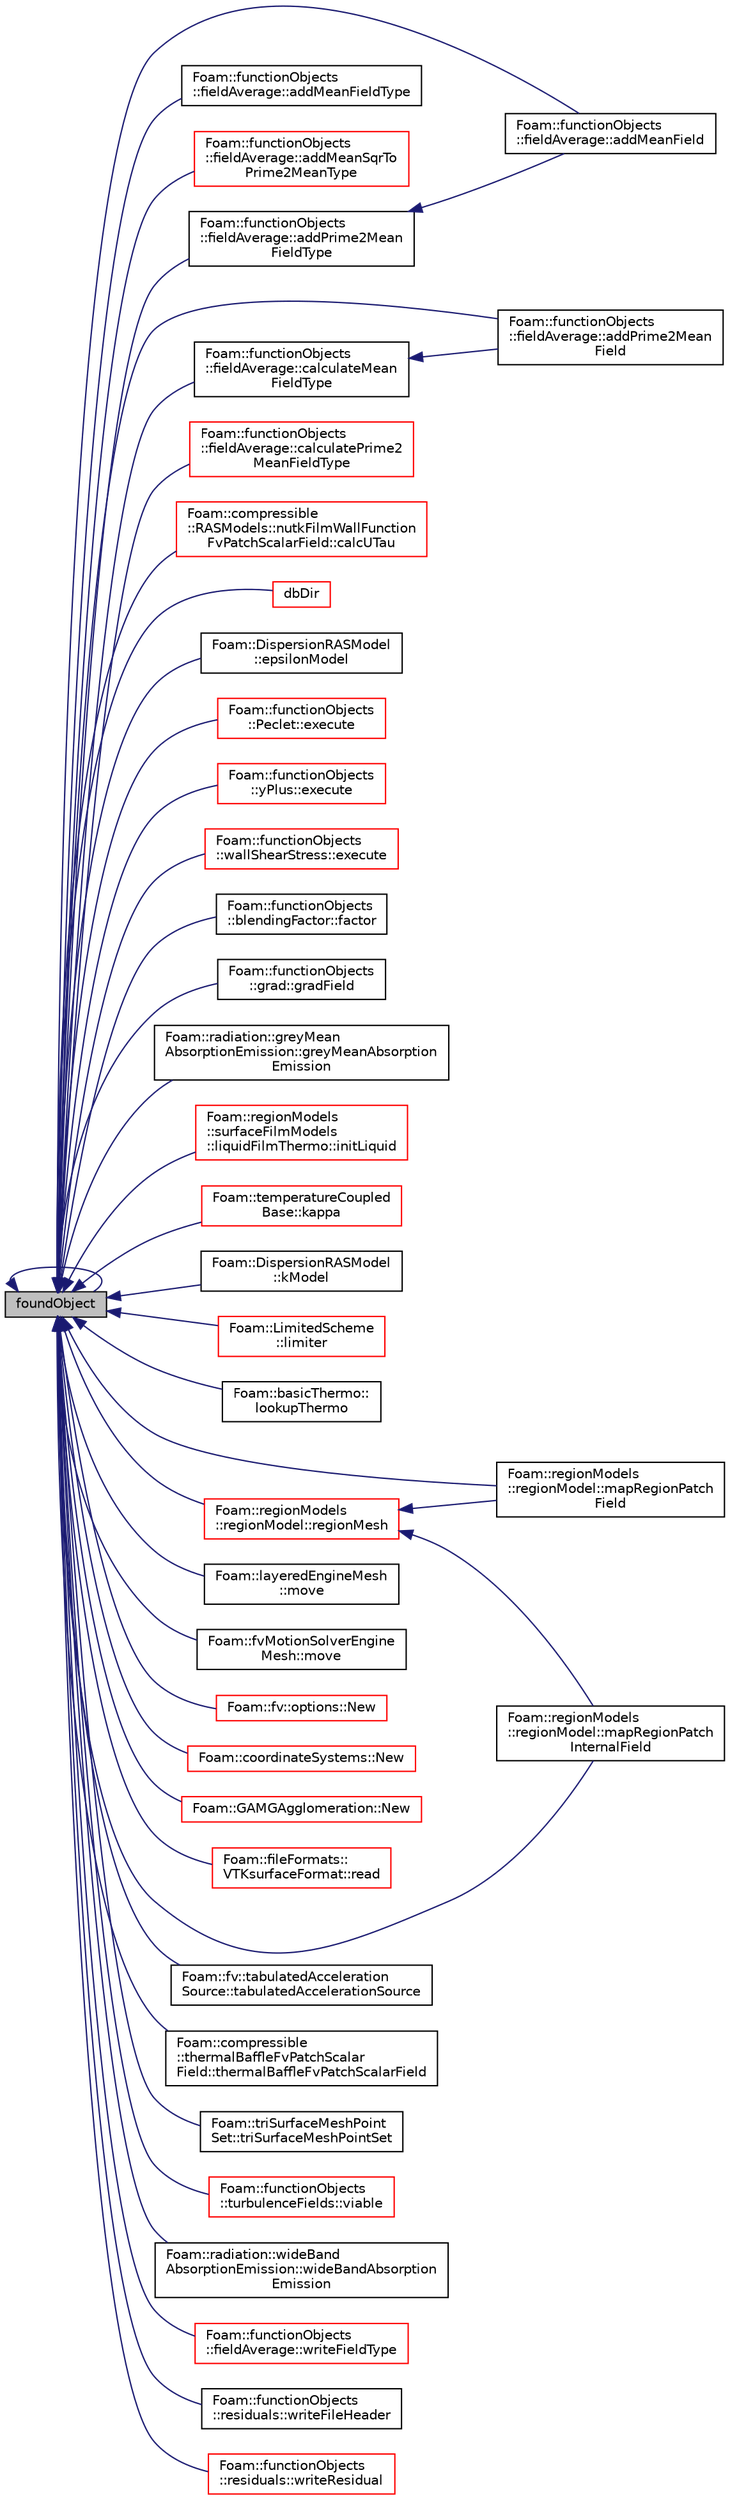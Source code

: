 digraph "foundObject"
{
  bgcolor="transparent";
  edge [fontname="Helvetica",fontsize="10",labelfontname="Helvetica",labelfontsize="10"];
  node [fontname="Helvetica",fontsize="10",shape=record];
  rankdir="LR";
  Node1 [label="foundObject",height=0.2,width=0.4,color="black", fillcolor="grey75", style="filled", fontcolor="black"];
  Node1 -> Node2 [dir="back",color="midnightblue",fontsize="10",style="solid",fontname="Helvetica"];
  Node2 [label="Foam::functionObjects\l::fieldAverage::addMeanField",height=0.2,width=0.4,color="black",URL="$a00767.html#a7aea602783fe239eac2791489803b8b2",tooltip="Add mean average field to database. "];
  Node1 -> Node3 [dir="back",color="midnightblue",fontsize="10",style="solid",fontname="Helvetica"];
  Node3 [label="Foam::functionObjects\l::fieldAverage::addMeanFieldType",height=0.2,width=0.4,color="black",URL="$a00767.html#a140b27a8c2c2614e6678331067fd99c5",tooltip="Add mean average field to database. "];
  Node1 -> Node4 [dir="back",color="midnightblue",fontsize="10",style="solid",fontname="Helvetica"];
  Node4 [label="Foam::functionObjects\l::fieldAverage::addMeanSqrTo\lPrime2MeanType",height=0.2,width=0.4,color="red",URL="$a00767.html#ad2e72d38fd7ceaec6f47bdac243f3d6c",tooltip="Add mean-squared field value to prime-squared mean field. "];
  Node1 -> Node5 [dir="back",color="midnightblue",fontsize="10",style="solid",fontname="Helvetica"];
  Node5 [label="Foam::functionObjects\l::fieldAverage::addPrime2Mean\lField",height=0.2,width=0.4,color="black",URL="$a00767.html#a699ee6006a7669ad9a6760cea6453ea2",tooltip="Add prime-squared average field to database. "];
  Node1 -> Node6 [dir="back",color="midnightblue",fontsize="10",style="solid",fontname="Helvetica"];
  Node6 [label="Foam::functionObjects\l::fieldAverage::addPrime2Mean\lFieldType",height=0.2,width=0.4,color="black",URL="$a00767.html#af5e8eb21891c5b591fa554abb0d898d4",tooltip="Add prime-squared average field to database. "];
  Node6 -> Node2 [dir="back",color="midnightblue",fontsize="10",style="solid",fontname="Helvetica"];
  Node1 -> Node7 [dir="back",color="midnightblue",fontsize="10",style="solid",fontname="Helvetica"];
  Node7 [label="Foam::functionObjects\l::fieldAverage::calculateMean\lFieldType",height=0.2,width=0.4,color="black",URL="$a00767.html#a92df76317f7ba2346bb8459bcfa14ce3",tooltip="Calculate mean average fields. "];
  Node7 -> Node5 [dir="back",color="midnightblue",fontsize="10",style="solid",fontname="Helvetica"];
  Node1 -> Node8 [dir="back",color="midnightblue",fontsize="10",style="solid",fontname="Helvetica"];
  Node8 [label="Foam::functionObjects\l::fieldAverage::calculatePrime2\lMeanFieldType",height=0.2,width=0.4,color="red",URL="$a00767.html#a7fbea4e6e215e5fa4a973dae73f125f8",tooltip="Calculate prime-squared average fields. "];
  Node1 -> Node9 [dir="back",color="midnightblue",fontsize="10",style="solid",fontname="Helvetica"];
  Node9 [label="Foam::compressible\l::RASModels::nutkFilmWallFunction\lFvPatchScalarField::calcUTau",height=0.2,width=0.4,color="red",URL="$a01714.html#a1531610b3f6b7efe703bfbecd07f0b66",tooltip="Calculate the friction velocity. "];
  Node1 -> Node10 [dir="back",color="midnightblue",fontsize="10",style="solid",fontname="Helvetica"];
  Node10 [label="dbDir",height=0.2,width=0.4,color="red",URL="$a01727.html#a67b30e5633d486ff299537406b0ca471",tooltip="Local directory path of this objectRegistry relative to the time. "];
  Node1 -> Node11 [dir="back",color="midnightblue",fontsize="10",style="solid",fontname="Helvetica"];
  Node11 [label="Foam::DispersionRASModel\l::epsilonModel",height=0.2,width=0.4,color="black",URL="$a00553.html#a566f5bfa1c607e2cd3af43281420f51b",tooltip="Return the epsilon field from the turbulence model. "];
  Node1 -> Node12 [dir="back",color="midnightblue",fontsize="10",style="solid",fontname="Helvetica"];
  Node12 [label="Foam::functionObjects\l::Peclet::execute",height=0.2,width=0.4,color="red",URL="$a01865.html#a61af3e60b94ae3e748f6fbac1e794af7",tooltip="Execute, currently does nothing. "];
  Node1 -> Node13 [dir="back",color="midnightblue",fontsize="10",style="solid",fontname="Helvetica"];
  Node13 [label="Foam::functionObjects\l::yPlus::execute",height=0.2,width=0.4,color="red",URL="$a02988.html#a61af3e60b94ae3e748f6fbac1e794af7",tooltip="Execute, currently does nothing. "];
  Node1 -> Node14 [dir="back",color="midnightblue",fontsize="10",style="solid",fontname="Helvetica"];
  Node14 [label="Foam::functionObjects\l::wallShearStress::execute",height=0.2,width=0.4,color="red",URL="$a02948.html#a61af3e60b94ae3e748f6fbac1e794af7",tooltip="Execute, currently does nothing. "];
  Node1 -> Node15 [dir="back",color="midnightblue",fontsize="10",style="solid",fontname="Helvetica"];
  Node15 [label="Foam::functionObjects\l::blendingFactor::factor",height=0.2,width=0.4,color="black",URL="$a00139.html#a7efa0a50911fc0d9fa25db037eb1c89f"];
  Node1 -> Node1 [dir="back",color="midnightblue",fontsize="10",style="solid",fontname="Helvetica"];
  Node1 -> Node16 [dir="back",color="midnightblue",fontsize="10",style="solid",fontname="Helvetica"];
  Node16 [label="Foam::functionObjects\l::grad::gradField",height=0.2,width=0.4,color="black",URL="$a00950.html#a397d17bee4df766f50fdde65a9c78a32"];
  Node1 -> Node17 [dir="back",color="midnightblue",fontsize="10",style="solid",fontname="Helvetica"];
  Node17 [label="Foam::radiation::greyMean\lAbsorptionEmission::greyMeanAbsorption\lEmission",height=0.2,width=0.4,color="black",URL="$a00969.html#ad643de09226fcf7b5a018ccf895f8177",tooltip="Construct from components. "];
  Node1 -> Node18 [dir="back",color="midnightblue",fontsize="10",style="solid",fontname="Helvetica"];
  Node18 [label="Foam::regionModels\l::surfaceFilmModels\l::liquidFilmThermo::initLiquid",height=0.2,width=0.4,color="red",URL="$a01385.html#a5673e50c4f933c26fce60fdc3fb74323",tooltip="Initialise the liquid pointer. "];
  Node1 -> Node19 [dir="back",color="midnightblue",fontsize="10",style="solid",fontname="Helvetica"];
  Node19 [label="Foam::temperatureCoupled\lBase::kappa",height=0.2,width=0.4,color="red",URL="$a02638.html#a27f7eb60b12da7ce5742958e36252898",tooltip="Given patch temperature calculate corresponding K field. "];
  Node1 -> Node20 [dir="back",color="midnightblue",fontsize="10",style="solid",fontname="Helvetica"];
  Node20 [label="Foam::DispersionRASModel\l::kModel",height=0.2,width=0.4,color="black",URL="$a00553.html#a8ffa05013ec3efd8213da8ba436ae3aa",tooltip="Return the k field from the turbulence model. "];
  Node1 -> Node21 [dir="back",color="midnightblue",fontsize="10",style="solid",fontname="Helvetica"];
  Node21 [label="Foam::LimitedScheme\l::limiter",height=0.2,width=0.4,color="red",URL="$a01344.html#aad9e018b93b59932a398c0826c5cef86",tooltip="Return the interpolation weighting factors. "];
  Node1 -> Node22 [dir="back",color="midnightblue",fontsize="10",style="solid",fontname="Helvetica"];
  Node22 [label="Foam::basicThermo::\llookupThermo",height=0.2,width=0.4,color="black",URL="$a00121.html#a1a973e5b42d222c61500a0d68386822d"];
  Node1 -> Node23 [dir="back",color="midnightblue",fontsize="10",style="solid",fontname="Helvetica"];
  Node23 [label="Foam::regionModels\l::regionModel::mapRegionPatch\lField",height=0.2,width=0.4,color="black",URL="$a02180.html#a86fb5d3b0c95d505975846df0aa27d15"];
  Node1 -> Node24 [dir="back",color="midnightblue",fontsize="10",style="solid",fontname="Helvetica"];
  Node24 [label="Foam::regionModels\l::regionModel::mapRegionPatch\lInternalField",height=0.2,width=0.4,color="black",URL="$a02180.html#a7bee5071d70ee374f908e182695aa8af"];
  Node1 -> Node25 [dir="back",color="midnightblue",fontsize="10",style="solid",fontname="Helvetica"];
  Node25 [label="Foam::layeredEngineMesh\l::move",height=0.2,width=0.4,color="black",URL="$a01299.html#a68c0b61b84e4e095b6463cadc275adae"];
  Node1 -> Node26 [dir="back",color="midnightblue",fontsize="10",style="solid",fontname="Helvetica"];
  Node26 [label="Foam::fvMotionSolverEngine\lMesh::move",height=0.2,width=0.4,color="black",URL="$a00897.html#a68c0b61b84e4e095b6463cadc275adae"];
  Node1 -> Node27 [dir="back",color="midnightblue",fontsize="10",style="solid",fontname="Helvetica"];
  Node27 [label="Foam::fv::options::New",height=0.2,width=0.4,color="red",URL="$a01755.html#a616ee355e53d26b92cf6a39d39f5c594",tooltip="Construct fvOptions and register to datbase if not present. "];
  Node1 -> Node28 [dir="back",color="midnightblue",fontsize="10",style="solid",fontname="Helvetica"];
  Node28 [label="Foam::coordinateSystems::New",height=0.2,width=0.4,color="red",URL="$a00410.html#ad15330a0c324ff335e8fd9692a1cd44a",tooltip="Return previously registered or read construct from \"constant\". "];
  Node1 -> Node29 [dir="back",color="midnightblue",fontsize="10",style="solid",fontname="Helvetica"];
  Node29 [label="Foam::GAMGAgglomeration::New",height=0.2,width=0.4,color="red",URL="$a00909.html#a1e05feae4dcacad069a3479dffe9f457",tooltip="Return the selected geometric agglomerator. "];
  Node1 -> Node30 [dir="back",color="midnightblue",fontsize="10",style="solid",fontname="Helvetica"];
  Node30 [label="Foam::fileFormats::\lVTKsurfaceFormat::read",height=0.2,width=0.4,color="red",URL="$a02916.html#a464ebd67acbdff0014d4dae69e3ec4be",tooltip="Read from file. "];
  Node1 -> Node31 [dir="back",color="midnightblue",fontsize="10",style="solid",fontname="Helvetica"];
  Node31 [label="Foam::regionModels\l::regionModel::regionMesh",height=0.2,width=0.4,color="red",URL="$a02180.html#a0c7874a65eec16e2afa43acd6055b16a",tooltip="Return the region mesh database. "];
  Node31 -> Node23 [dir="back",color="midnightblue",fontsize="10",style="solid",fontname="Helvetica"];
  Node31 -> Node24 [dir="back",color="midnightblue",fontsize="10",style="solid",fontname="Helvetica"];
  Node1 -> Node32 [dir="back",color="midnightblue",fontsize="10",style="solid",fontname="Helvetica"];
  Node32 [label="Foam::fv::tabulatedAcceleration\lSource::tabulatedAccelerationSource",height=0.2,width=0.4,color="black",URL="$a02630.html#a645fcf156b6f26a78c5c782fb58bd02e",tooltip="Construct from components. "];
  Node1 -> Node33 [dir="back",color="midnightblue",fontsize="10",style="solid",fontname="Helvetica"];
  Node33 [label="Foam::compressible\l::thermalBaffleFvPatchScalar\lField::thermalBaffleFvPatchScalarField",height=0.2,width=0.4,color="black",URL="$a02656.html#ad32be9d3204fc76b9a0936bcb1df989d",tooltip="Construct from patch, internal field and dictionary. "];
  Node1 -> Node34 [dir="back",color="midnightblue",fontsize="10",style="solid",fontname="Helvetica"];
  Node34 [label="Foam::triSurfaceMeshPoint\lSet::triSurfaceMeshPointSet",height=0.2,width=0.4,color="black",URL="$a02764.html#a7946bec146a05b6d03220861af81d72a",tooltip="Construct from dictionary. "];
  Node1 -> Node35 [dir="back",color="midnightblue",fontsize="10",style="solid",fontname="Helvetica"];
  Node35 [label="Foam::functionObjects\l::turbulenceFields::viable",height=0.2,width=0.4,color="red",URL="$a02772.html#ae85169e19d6b0c86d23e7e1d361bf83f",tooltip="Return true if the construction of this functionObject is viable. "];
  Node1 -> Node36 [dir="back",color="midnightblue",fontsize="10",style="solid",fontname="Helvetica"];
  Node36 [label="Foam::radiation::wideBand\lAbsorptionEmission::wideBandAbsorption\lEmission",height=0.2,width=0.4,color="black",URL="$a02967.html#a64c3fb1f4f105664273e5b81625862a2",tooltip="Construct from components. "];
  Node1 -> Node37 [dir="back",color="midnightblue",fontsize="10",style="solid",fontname="Helvetica"];
  Node37 [label="Foam::functionObjects\l::fieldAverage::writeFieldType",height=0.2,width=0.4,color="red",URL="$a00767.html#aa1d83299d58b47e0cea0c904e688382c",tooltip="Write fields. "];
  Node1 -> Node38 [dir="back",color="midnightblue",fontsize="10",style="solid",fontname="Helvetica"];
  Node38 [label="Foam::functionObjects\l::residuals::writeFileHeader",height=0.2,width=0.4,color="black",URL="$a02210.html#a8201d57ce54426f42a4dfc21faf973dd",tooltip="Output field header information. "];
  Node1 -> Node39 [dir="back",color="midnightblue",fontsize="10",style="solid",fontname="Helvetica"];
  Node39 [label="Foam::functionObjects\l::residuals::writeResidual",height=0.2,width=0.4,color="red",URL="$a02210.html#a595e87c39c4137068975c9474942dd4f",tooltip="Calculate the field min/max. "];
}
